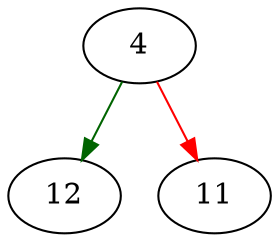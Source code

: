 strict digraph "quotearg_n_custom" {
	// Node definitions.
	4 [entry=true];
	12;
	11;

	// Edge definitions.
	4 -> 12 [
		color=darkgreen
		cond=true
	];
	4 -> 11 [
		color=red
		cond=false
	];
}